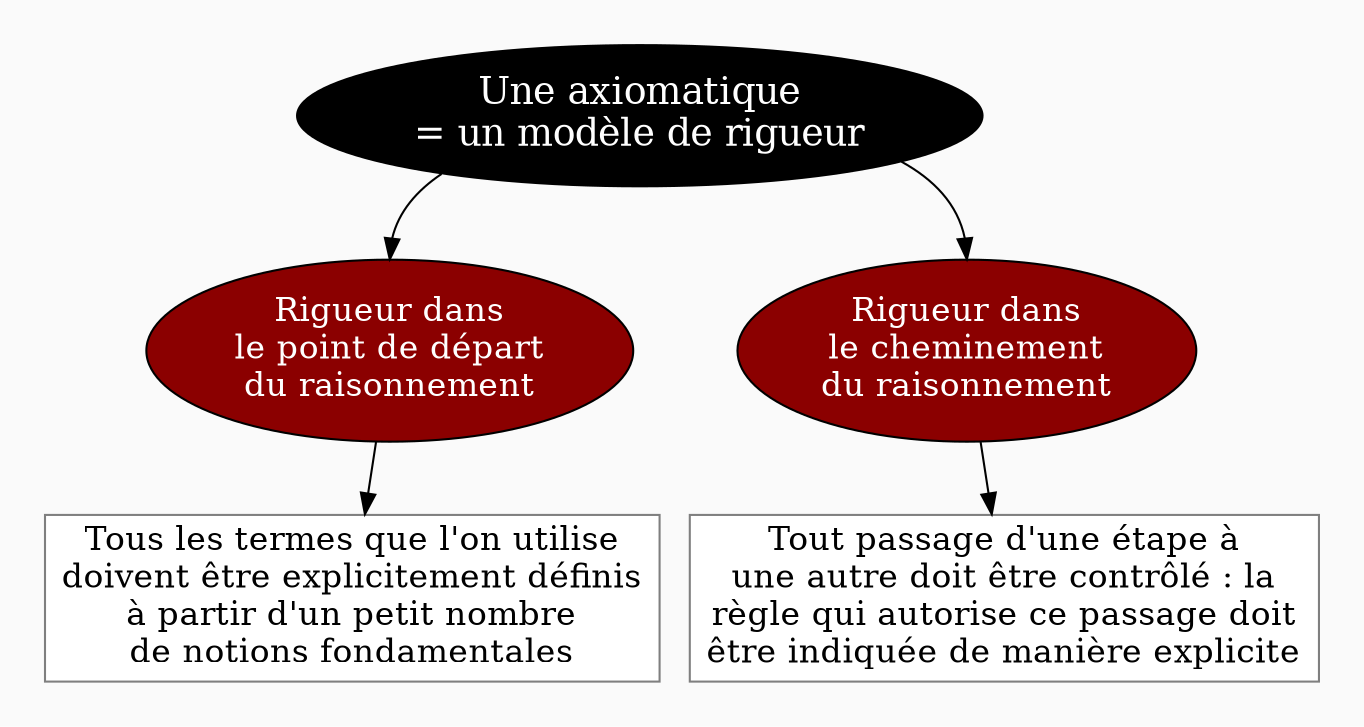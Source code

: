 digraph G {
// Template : diagram
// Usage : cours sur l'épistémologie, cours philosophie des mathématiques
//rankdir=LR
splines=true
//splines=curved
bgcolor=grey98
pad=0.3
style=filled
edge[minlen=4]
ranksep=0.1
nodesep=0.2 // valeur à changer ?

// NIVEAU 1
node[style=filled; fillcolor=12 ; fontcolor=white ; fontsize=18]
// a1[label=""]
a1[label="Une axiomatique
= un modèle de rigueur"]


// NIVEAU 2
node[style=filled;fillcolor=red4;fontcolor=white; fontsize=16]
// b1[label=""]
a1->{
b1[label="Rigueur dans
le point de départ
du raisonnement"]    
b2[label="Rigueur dans
le cheminement
du raisonnement"]
}[headport=n]

// NIVEAU 3 (sans intermédiaire)
node [shape=box; style=filled;fillcolor=white;fontcolor=black;color=grey50]
// c1[label=""]
b1->c1
c1[label="Tous les termes que l'on utilise
doivent être explicitement définis
à partir d'un petit nombre
de notions fondamentales"]
b2->c2
c2[label="Tout passage d'une étape à
une autre doit être contrôlé : la
règle qui autorise ce passage doit
être indiquée de manière explicite"]

// INTERMEDIAIRE AVANT NIVEAU 3
node[style=filled;fillcolor=grey78;shape=oval]
// [arrowhead=none]
// bc1[label=""]

// NIVEAU 3 (avec intermédiaire)
node[style="filled";fillcolor=white;shape=box;color=grey50]
// c1[label=""]

// NIVEAU 4
node[style="filled, rounded";fillcolor=white;shape=box;color=grey50]
// d1[label=""]


// ETIQUETTES EN ROUGE
node[shape=plaintext;fontcolor=firebrick3;fillcolor=grey98]
// e1[label=< <B>= Titre</B><BR /><BR />Contenu<BR /> >]
// e1[label=""]
// ->e1[minlen=1;style=invis]


// Remarques
node[color=blue;shape=box;style=filled;margin=0.07;fontcolor=black;fontsize=13]
edge[color=blue;arrowhead="none";xlabel="";style=dashed]
// r1[label=""]
// {rank=same;->r1}
// {rank=same;r1->[dir=back]}


}

